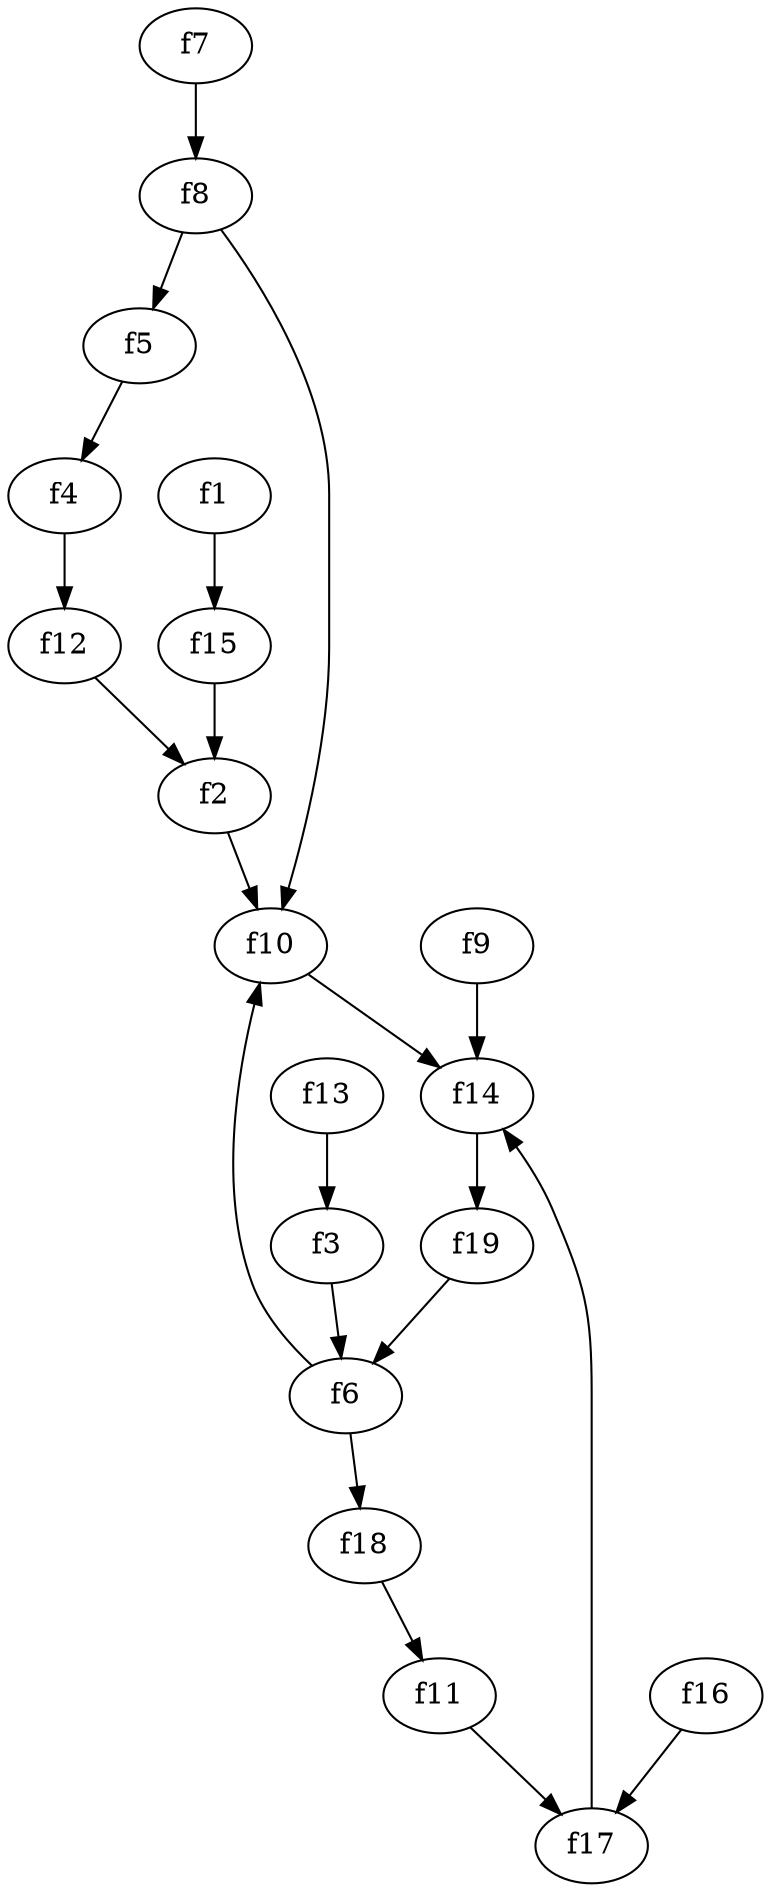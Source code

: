 strict digraph  {
f1;
f2;
f3;
f4;
f5;
f6;
f7;
f8;
f9;
f10;
f11;
f12;
f13;
f14;
f15;
f16;
f17;
f18;
f19;
f1 -> f15  [weight=2];
f2 -> f10  [weight=2];
f3 -> f6  [weight=2];
f4 -> f12  [weight=2];
f5 -> f4  [weight=2];
f6 -> f18  [weight=2];
f6 -> f10  [weight=2];
f7 -> f8  [weight=2];
f8 -> f5  [weight=2];
f8 -> f10  [weight=2];
f9 -> f14  [weight=2];
f10 -> f14  [weight=2];
f11 -> f17  [weight=2];
f12 -> f2  [weight=2];
f13 -> f3  [weight=2];
f14 -> f19  [weight=2];
f15 -> f2  [weight=2];
f16 -> f17  [weight=2];
f17 -> f14  [weight=2];
f18 -> f11  [weight=2];
f19 -> f6  [weight=2];
}
